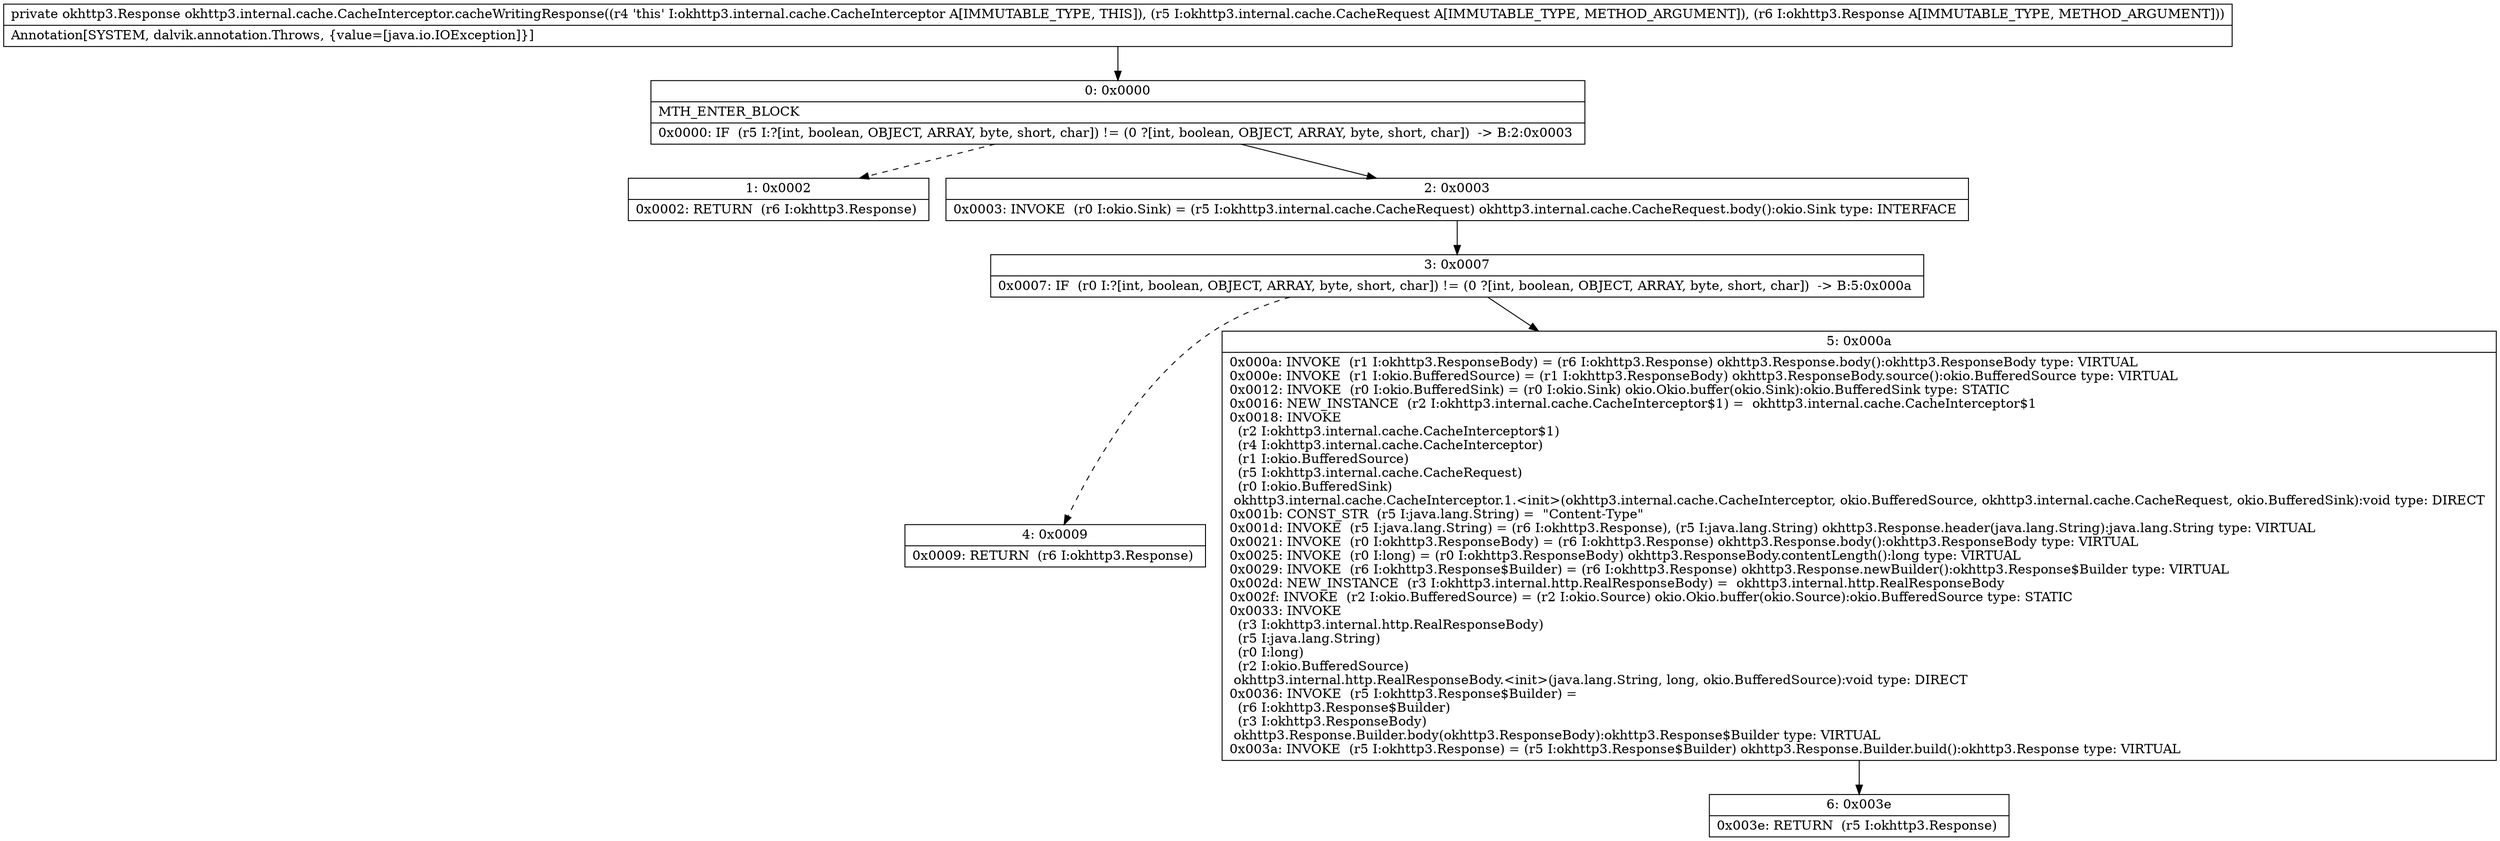 digraph "CFG forokhttp3.internal.cache.CacheInterceptor.cacheWritingResponse(Lokhttp3\/internal\/cache\/CacheRequest;Lokhttp3\/Response;)Lokhttp3\/Response;" {
Node_0 [shape=record,label="{0\:\ 0x0000|MTH_ENTER_BLOCK\l|0x0000: IF  (r5 I:?[int, boolean, OBJECT, ARRAY, byte, short, char]) != (0 ?[int, boolean, OBJECT, ARRAY, byte, short, char])  \-\> B:2:0x0003 \l}"];
Node_1 [shape=record,label="{1\:\ 0x0002|0x0002: RETURN  (r6 I:okhttp3.Response) \l}"];
Node_2 [shape=record,label="{2\:\ 0x0003|0x0003: INVOKE  (r0 I:okio.Sink) = (r5 I:okhttp3.internal.cache.CacheRequest) okhttp3.internal.cache.CacheRequest.body():okio.Sink type: INTERFACE \l}"];
Node_3 [shape=record,label="{3\:\ 0x0007|0x0007: IF  (r0 I:?[int, boolean, OBJECT, ARRAY, byte, short, char]) != (0 ?[int, boolean, OBJECT, ARRAY, byte, short, char])  \-\> B:5:0x000a \l}"];
Node_4 [shape=record,label="{4\:\ 0x0009|0x0009: RETURN  (r6 I:okhttp3.Response) \l}"];
Node_5 [shape=record,label="{5\:\ 0x000a|0x000a: INVOKE  (r1 I:okhttp3.ResponseBody) = (r6 I:okhttp3.Response) okhttp3.Response.body():okhttp3.ResponseBody type: VIRTUAL \l0x000e: INVOKE  (r1 I:okio.BufferedSource) = (r1 I:okhttp3.ResponseBody) okhttp3.ResponseBody.source():okio.BufferedSource type: VIRTUAL \l0x0012: INVOKE  (r0 I:okio.BufferedSink) = (r0 I:okio.Sink) okio.Okio.buffer(okio.Sink):okio.BufferedSink type: STATIC \l0x0016: NEW_INSTANCE  (r2 I:okhttp3.internal.cache.CacheInterceptor$1) =  okhttp3.internal.cache.CacheInterceptor$1 \l0x0018: INVOKE  \l  (r2 I:okhttp3.internal.cache.CacheInterceptor$1)\l  (r4 I:okhttp3.internal.cache.CacheInterceptor)\l  (r1 I:okio.BufferedSource)\l  (r5 I:okhttp3.internal.cache.CacheRequest)\l  (r0 I:okio.BufferedSink)\l okhttp3.internal.cache.CacheInterceptor.1.\<init\>(okhttp3.internal.cache.CacheInterceptor, okio.BufferedSource, okhttp3.internal.cache.CacheRequest, okio.BufferedSink):void type: DIRECT \l0x001b: CONST_STR  (r5 I:java.lang.String) =  \"Content\-Type\" \l0x001d: INVOKE  (r5 I:java.lang.String) = (r6 I:okhttp3.Response), (r5 I:java.lang.String) okhttp3.Response.header(java.lang.String):java.lang.String type: VIRTUAL \l0x0021: INVOKE  (r0 I:okhttp3.ResponseBody) = (r6 I:okhttp3.Response) okhttp3.Response.body():okhttp3.ResponseBody type: VIRTUAL \l0x0025: INVOKE  (r0 I:long) = (r0 I:okhttp3.ResponseBody) okhttp3.ResponseBody.contentLength():long type: VIRTUAL \l0x0029: INVOKE  (r6 I:okhttp3.Response$Builder) = (r6 I:okhttp3.Response) okhttp3.Response.newBuilder():okhttp3.Response$Builder type: VIRTUAL \l0x002d: NEW_INSTANCE  (r3 I:okhttp3.internal.http.RealResponseBody) =  okhttp3.internal.http.RealResponseBody \l0x002f: INVOKE  (r2 I:okio.BufferedSource) = (r2 I:okio.Source) okio.Okio.buffer(okio.Source):okio.BufferedSource type: STATIC \l0x0033: INVOKE  \l  (r3 I:okhttp3.internal.http.RealResponseBody)\l  (r5 I:java.lang.String)\l  (r0 I:long)\l  (r2 I:okio.BufferedSource)\l okhttp3.internal.http.RealResponseBody.\<init\>(java.lang.String, long, okio.BufferedSource):void type: DIRECT \l0x0036: INVOKE  (r5 I:okhttp3.Response$Builder) = \l  (r6 I:okhttp3.Response$Builder)\l  (r3 I:okhttp3.ResponseBody)\l okhttp3.Response.Builder.body(okhttp3.ResponseBody):okhttp3.Response$Builder type: VIRTUAL \l0x003a: INVOKE  (r5 I:okhttp3.Response) = (r5 I:okhttp3.Response$Builder) okhttp3.Response.Builder.build():okhttp3.Response type: VIRTUAL \l}"];
Node_6 [shape=record,label="{6\:\ 0x003e|0x003e: RETURN  (r5 I:okhttp3.Response) \l}"];
MethodNode[shape=record,label="{private okhttp3.Response okhttp3.internal.cache.CacheInterceptor.cacheWritingResponse((r4 'this' I:okhttp3.internal.cache.CacheInterceptor A[IMMUTABLE_TYPE, THIS]), (r5 I:okhttp3.internal.cache.CacheRequest A[IMMUTABLE_TYPE, METHOD_ARGUMENT]), (r6 I:okhttp3.Response A[IMMUTABLE_TYPE, METHOD_ARGUMENT]))  | Annotation[SYSTEM, dalvik.annotation.Throws, \{value=[java.io.IOException]\}]\l}"];
MethodNode -> Node_0;
Node_0 -> Node_1[style=dashed];
Node_0 -> Node_2;
Node_2 -> Node_3;
Node_3 -> Node_4[style=dashed];
Node_3 -> Node_5;
Node_5 -> Node_6;
}

